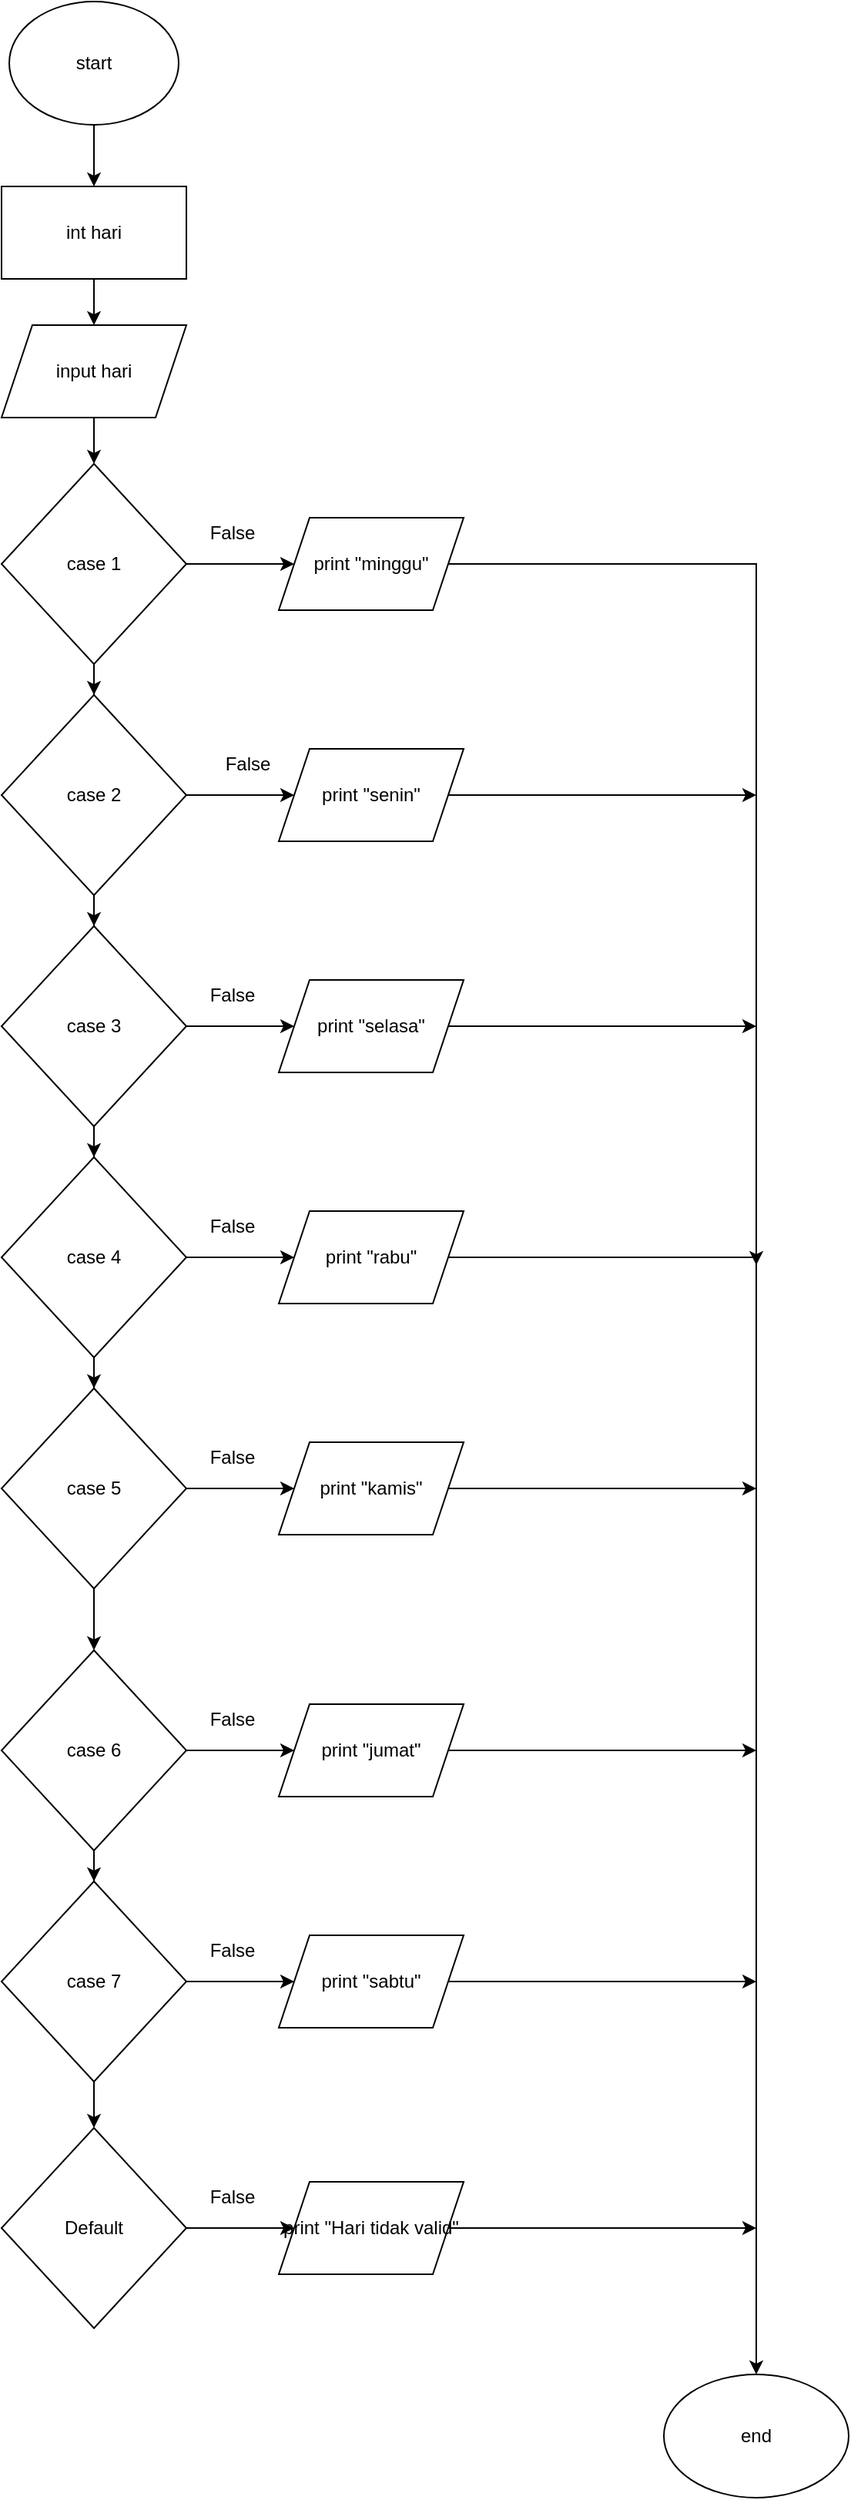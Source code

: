 <mxfile version="13.7.7" type="github">
  <diagram id="C5RBs43oDa-KdzZeNtuy" name="Page-1">
    <mxGraphModel dx="1422" dy="763" grid="1" gridSize="10" guides="1" tooltips="1" connect="1" arrows="1" fold="1" page="1" pageScale="1" pageWidth="827" pageHeight="1169" math="0" shadow="0">
      <root>
        <mxCell id="WIyWlLk6GJQsqaUBKTNV-0" />
        <mxCell id="WIyWlLk6GJQsqaUBKTNV-1" parent="WIyWlLk6GJQsqaUBKTNV-0" />
        <mxCell id="PVWiegsbPPJGI24b19QW-0" value="" style="edgeStyle=orthogonalEdgeStyle;rounded=0;orthogonalLoop=1;jettySize=auto;html=1;" edge="1" parent="WIyWlLk6GJQsqaUBKTNV-1" source="PVWiegsbPPJGI24b19QW-1" target="PVWiegsbPPJGI24b19QW-3">
          <mxGeometry relative="1" as="geometry" />
        </mxCell>
        <mxCell id="PVWiegsbPPJGI24b19QW-1" value="start" style="ellipse;whiteSpace=wrap;html=1;" vertex="1" parent="WIyWlLk6GJQsqaUBKTNV-1">
          <mxGeometry x="95" y="40" width="110" height="80" as="geometry" />
        </mxCell>
        <mxCell id="PVWiegsbPPJGI24b19QW-2" value="" style="edgeStyle=orthogonalEdgeStyle;rounded=0;orthogonalLoop=1;jettySize=auto;html=1;" edge="1" parent="WIyWlLk6GJQsqaUBKTNV-1" source="PVWiegsbPPJGI24b19QW-3" target="PVWiegsbPPJGI24b19QW-5">
          <mxGeometry relative="1" as="geometry" />
        </mxCell>
        <mxCell id="PVWiegsbPPJGI24b19QW-3" value="int hari" style="rounded=0;whiteSpace=wrap;html=1;" vertex="1" parent="WIyWlLk6GJQsqaUBKTNV-1">
          <mxGeometry x="90" y="160" width="120" height="60" as="geometry" />
        </mxCell>
        <mxCell id="PVWiegsbPPJGI24b19QW-4" value="" style="edgeStyle=orthogonalEdgeStyle;rounded=0;orthogonalLoop=1;jettySize=auto;html=1;" edge="1" parent="WIyWlLk6GJQsqaUBKTNV-1" source="PVWiegsbPPJGI24b19QW-5" target="PVWiegsbPPJGI24b19QW-8">
          <mxGeometry relative="1" as="geometry" />
        </mxCell>
        <mxCell id="PVWiegsbPPJGI24b19QW-5" value="input hari" style="shape=parallelogram;perimeter=parallelogramPerimeter;whiteSpace=wrap;html=1;fixedSize=1;" vertex="1" parent="WIyWlLk6GJQsqaUBKTNV-1">
          <mxGeometry x="90" y="250" width="120" height="60" as="geometry" />
        </mxCell>
        <mxCell id="PVWiegsbPPJGI24b19QW-6" value="" style="edgeStyle=orthogonalEdgeStyle;rounded=0;orthogonalLoop=1;jettySize=auto;html=1;" edge="1" parent="WIyWlLk6GJQsqaUBKTNV-1" source="PVWiegsbPPJGI24b19QW-8" target="PVWiegsbPPJGI24b19QW-30">
          <mxGeometry relative="1" as="geometry" />
        </mxCell>
        <mxCell id="PVWiegsbPPJGI24b19QW-7" value="" style="edgeStyle=orthogonalEdgeStyle;rounded=0;orthogonalLoop=1;jettySize=auto;html=1;" edge="1" parent="WIyWlLk6GJQsqaUBKTNV-1" source="PVWiegsbPPJGI24b19QW-8" target="PVWiegsbPPJGI24b19QW-11">
          <mxGeometry relative="1" as="geometry" />
        </mxCell>
        <mxCell id="PVWiegsbPPJGI24b19QW-8" value="case 1" style="rhombus;whiteSpace=wrap;html=1;" vertex="1" parent="WIyWlLk6GJQsqaUBKTNV-1">
          <mxGeometry x="90" y="340" width="120" height="130" as="geometry" />
        </mxCell>
        <mxCell id="PVWiegsbPPJGI24b19QW-9" value="" style="edgeStyle=orthogonalEdgeStyle;rounded=0;orthogonalLoop=1;jettySize=auto;html=1;" edge="1" parent="WIyWlLk6GJQsqaUBKTNV-1" source="PVWiegsbPPJGI24b19QW-11" target="PVWiegsbPPJGI24b19QW-14">
          <mxGeometry relative="1" as="geometry" />
        </mxCell>
        <mxCell id="PVWiegsbPPJGI24b19QW-10" value="" style="edgeStyle=orthogonalEdgeStyle;rounded=0;orthogonalLoop=1;jettySize=auto;html=1;" edge="1" parent="WIyWlLk6GJQsqaUBKTNV-1" source="PVWiegsbPPJGI24b19QW-11" target="PVWiegsbPPJGI24b19QW-32">
          <mxGeometry relative="1" as="geometry" />
        </mxCell>
        <mxCell id="PVWiegsbPPJGI24b19QW-11" value="case 2" style="rhombus;whiteSpace=wrap;html=1;" vertex="1" parent="WIyWlLk6GJQsqaUBKTNV-1">
          <mxGeometry x="90" y="490" width="120" height="130" as="geometry" />
        </mxCell>
        <mxCell id="PVWiegsbPPJGI24b19QW-12" value="" style="edgeStyle=orthogonalEdgeStyle;rounded=0;orthogonalLoop=1;jettySize=auto;html=1;" edge="1" parent="WIyWlLk6GJQsqaUBKTNV-1" source="PVWiegsbPPJGI24b19QW-14" target="PVWiegsbPPJGI24b19QW-17">
          <mxGeometry relative="1" as="geometry" />
        </mxCell>
        <mxCell id="PVWiegsbPPJGI24b19QW-13" value="" style="edgeStyle=orthogonalEdgeStyle;rounded=0;orthogonalLoop=1;jettySize=auto;html=1;" edge="1" parent="WIyWlLk6GJQsqaUBKTNV-1" source="PVWiegsbPPJGI24b19QW-14" target="PVWiegsbPPJGI24b19QW-34">
          <mxGeometry relative="1" as="geometry" />
        </mxCell>
        <mxCell id="PVWiegsbPPJGI24b19QW-14" value="case 3" style="rhombus;whiteSpace=wrap;html=1;" vertex="1" parent="WIyWlLk6GJQsqaUBKTNV-1">
          <mxGeometry x="90" y="640" width="120" height="130" as="geometry" />
        </mxCell>
        <mxCell id="PVWiegsbPPJGI24b19QW-15" value="" style="edgeStyle=orthogonalEdgeStyle;rounded=0;orthogonalLoop=1;jettySize=auto;html=1;" edge="1" parent="WIyWlLk6GJQsqaUBKTNV-1" source="PVWiegsbPPJGI24b19QW-17" target="PVWiegsbPPJGI24b19QW-20">
          <mxGeometry relative="1" as="geometry" />
        </mxCell>
        <mxCell id="PVWiegsbPPJGI24b19QW-16" value="" style="edgeStyle=orthogonalEdgeStyle;rounded=0;orthogonalLoop=1;jettySize=auto;html=1;" edge="1" parent="WIyWlLk6GJQsqaUBKTNV-1" source="PVWiegsbPPJGI24b19QW-17" target="PVWiegsbPPJGI24b19QW-36">
          <mxGeometry relative="1" as="geometry" />
        </mxCell>
        <mxCell id="PVWiegsbPPJGI24b19QW-17" value="case 4" style="rhombus;whiteSpace=wrap;html=1;" vertex="1" parent="WIyWlLk6GJQsqaUBKTNV-1">
          <mxGeometry x="90" y="790" width="120" height="130" as="geometry" />
        </mxCell>
        <mxCell id="PVWiegsbPPJGI24b19QW-18" value="" style="edgeStyle=orthogonalEdgeStyle;rounded=0;orthogonalLoop=1;jettySize=auto;html=1;" edge="1" parent="WIyWlLk6GJQsqaUBKTNV-1" source="PVWiegsbPPJGI24b19QW-20" target="PVWiegsbPPJGI24b19QW-23">
          <mxGeometry relative="1" as="geometry" />
        </mxCell>
        <mxCell id="PVWiegsbPPJGI24b19QW-19" value="" style="edgeStyle=orthogonalEdgeStyle;rounded=0;orthogonalLoop=1;jettySize=auto;html=1;" edge="1" parent="WIyWlLk6GJQsqaUBKTNV-1" source="PVWiegsbPPJGI24b19QW-20" target="PVWiegsbPPJGI24b19QW-38">
          <mxGeometry relative="1" as="geometry" />
        </mxCell>
        <mxCell id="PVWiegsbPPJGI24b19QW-20" value="case 5" style="rhombus;whiteSpace=wrap;html=1;" vertex="1" parent="WIyWlLk6GJQsqaUBKTNV-1">
          <mxGeometry x="90" y="940" width="120" height="130" as="geometry" />
        </mxCell>
        <mxCell id="PVWiegsbPPJGI24b19QW-21" value="" style="edgeStyle=orthogonalEdgeStyle;rounded=0;orthogonalLoop=1;jettySize=auto;html=1;" edge="1" parent="WIyWlLk6GJQsqaUBKTNV-1" source="PVWiegsbPPJGI24b19QW-23" target="PVWiegsbPPJGI24b19QW-26">
          <mxGeometry relative="1" as="geometry" />
        </mxCell>
        <mxCell id="PVWiegsbPPJGI24b19QW-22" value="" style="edgeStyle=orthogonalEdgeStyle;rounded=0;orthogonalLoop=1;jettySize=auto;html=1;" edge="1" parent="WIyWlLk6GJQsqaUBKTNV-1" source="PVWiegsbPPJGI24b19QW-23" target="PVWiegsbPPJGI24b19QW-40">
          <mxGeometry relative="1" as="geometry" />
        </mxCell>
        <mxCell id="PVWiegsbPPJGI24b19QW-23" value="case 6" style="rhombus;whiteSpace=wrap;html=1;" vertex="1" parent="WIyWlLk6GJQsqaUBKTNV-1">
          <mxGeometry x="90" y="1110" width="120" height="130" as="geometry" />
        </mxCell>
        <mxCell id="PVWiegsbPPJGI24b19QW-24" value="" style="edgeStyle=orthogonalEdgeStyle;rounded=0;orthogonalLoop=1;jettySize=auto;html=1;" edge="1" parent="WIyWlLk6GJQsqaUBKTNV-1" source="PVWiegsbPPJGI24b19QW-26" target="PVWiegsbPPJGI24b19QW-42">
          <mxGeometry relative="1" as="geometry" />
        </mxCell>
        <mxCell id="PVWiegsbPPJGI24b19QW-25" value="" style="edgeStyle=orthogonalEdgeStyle;rounded=0;orthogonalLoop=1;jettySize=auto;html=1;" edge="1" parent="WIyWlLk6GJQsqaUBKTNV-1" source="PVWiegsbPPJGI24b19QW-26" target="PVWiegsbPPJGI24b19QW-28">
          <mxGeometry relative="1" as="geometry" />
        </mxCell>
        <mxCell id="PVWiegsbPPJGI24b19QW-26" value="case 7" style="rhombus;whiteSpace=wrap;html=1;" vertex="1" parent="WIyWlLk6GJQsqaUBKTNV-1">
          <mxGeometry x="90" y="1260" width="120" height="130" as="geometry" />
        </mxCell>
        <mxCell id="PVWiegsbPPJGI24b19QW-27" value="" style="edgeStyle=orthogonalEdgeStyle;rounded=0;orthogonalLoop=1;jettySize=auto;html=1;" edge="1" parent="WIyWlLk6GJQsqaUBKTNV-1" source="PVWiegsbPPJGI24b19QW-28" target="PVWiegsbPPJGI24b19QW-44">
          <mxGeometry relative="1" as="geometry" />
        </mxCell>
        <mxCell id="PVWiegsbPPJGI24b19QW-28" value="Default" style="rhombus;whiteSpace=wrap;html=1;" vertex="1" parent="WIyWlLk6GJQsqaUBKTNV-1">
          <mxGeometry x="90" y="1420" width="120" height="130" as="geometry" />
        </mxCell>
        <mxCell id="PVWiegsbPPJGI24b19QW-29" value="" style="edgeStyle=orthogonalEdgeStyle;rounded=0;orthogonalLoop=1;jettySize=auto;html=1;" edge="1" parent="WIyWlLk6GJQsqaUBKTNV-1" source="PVWiegsbPPJGI24b19QW-30" target="PVWiegsbPPJGI24b19QW-45">
          <mxGeometry relative="1" as="geometry" />
        </mxCell>
        <mxCell id="PVWiegsbPPJGI24b19QW-30" value="print &quot;minggu&quot;" style="shape=parallelogram;perimeter=parallelogramPerimeter;whiteSpace=wrap;html=1;fixedSize=1;" vertex="1" parent="WIyWlLk6GJQsqaUBKTNV-1">
          <mxGeometry x="270" y="375" width="120" height="60" as="geometry" />
        </mxCell>
        <mxCell id="PVWiegsbPPJGI24b19QW-31" value="" style="edgeStyle=orthogonalEdgeStyle;rounded=0;orthogonalLoop=1;jettySize=auto;html=1;" edge="1" parent="WIyWlLk6GJQsqaUBKTNV-1" source="PVWiegsbPPJGI24b19QW-32">
          <mxGeometry relative="1" as="geometry">
            <mxPoint x="580" y="555" as="targetPoint" />
          </mxGeometry>
        </mxCell>
        <mxCell id="PVWiegsbPPJGI24b19QW-32" value="print &quot;senin&quot;" style="shape=parallelogram;perimeter=parallelogramPerimeter;whiteSpace=wrap;html=1;fixedSize=1;" vertex="1" parent="WIyWlLk6GJQsqaUBKTNV-1">
          <mxGeometry x="270" y="525" width="120" height="60" as="geometry" />
        </mxCell>
        <mxCell id="PVWiegsbPPJGI24b19QW-33" style="edgeStyle=orthogonalEdgeStyle;rounded=0;orthogonalLoop=1;jettySize=auto;html=1;" edge="1" parent="WIyWlLk6GJQsqaUBKTNV-1" source="PVWiegsbPPJGI24b19QW-34">
          <mxGeometry relative="1" as="geometry">
            <mxPoint x="580" y="705.0" as="targetPoint" />
          </mxGeometry>
        </mxCell>
        <mxCell id="PVWiegsbPPJGI24b19QW-34" value="print &quot;selasa&quot;" style="shape=parallelogram;perimeter=parallelogramPerimeter;whiteSpace=wrap;html=1;fixedSize=1;" vertex="1" parent="WIyWlLk6GJQsqaUBKTNV-1">
          <mxGeometry x="270" y="675" width="120" height="60" as="geometry" />
        </mxCell>
        <mxCell id="PVWiegsbPPJGI24b19QW-35" style="edgeStyle=orthogonalEdgeStyle;rounded=0;orthogonalLoop=1;jettySize=auto;html=1;" edge="1" parent="WIyWlLk6GJQsqaUBKTNV-1" source="PVWiegsbPPJGI24b19QW-36">
          <mxGeometry relative="1" as="geometry">
            <mxPoint x="580" y="860" as="targetPoint" />
            <Array as="points">
              <mxPoint x="580" y="855" />
            </Array>
          </mxGeometry>
        </mxCell>
        <mxCell id="PVWiegsbPPJGI24b19QW-36" value="print &quot;rabu&quot;" style="shape=parallelogram;perimeter=parallelogramPerimeter;whiteSpace=wrap;html=1;fixedSize=1;" vertex="1" parent="WIyWlLk6GJQsqaUBKTNV-1">
          <mxGeometry x="270" y="825" width="120" height="60" as="geometry" />
        </mxCell>
        <mxCell id="PVWiegsbPPJGI24b19QW-37" style="edgeStyle=orthogonalEdgeStyle;rounded=0;orthogonalLoop=1;jettySize=auto;html=1;" edge="1" parent="WIyWlLk6GJQsqaUBKTNV-1" source="PVWiegsbPPJGI24b19QW-38">
          <mxGeometry relative="1" as="geometry">
            <mxPoint x="580" y="1005" as="targetPoint" />
          </mxGeometry>
        </mxCell>
        <mxCell id="PVWiegsbPPJGI24b19QW-38" value="print &quot;kamis&quot;" style="shape=parallelogram;perimeter=parallelogramPerimeter;whiteSpace=wrap;html=1;fixedSize=1;" vertex="1" parent="WIyWlLk6GJQsqaUBKTNV-1">
          <mxGeometry x="270" y="975" width="120" height="60" as="geometry" />
        </mxCell>
        <mxCell id="PVWiegsbPPJGI24b19QW-39" style="edgeStyle=orthogonalEdgeStyle;rounded=0;orthogonalLoop=1;jettySize=auto;html=1;" edge="1" parent="WIyWlLk6GJQsqaUBKTNV-1" source="PVWiegsbPPJGI24b19QW-40">
          <mxGeometry relative="1" as="geometry">
            <mxPoint x="580" y="1175" as="targetPoint" />
          </mxGeometry>
        </mxCell>
        <mxCell id="PVWiegsbPPJGI24b19QW-40" value="print &quot;jumat&quot;" style="shape=parallelogram;perimeter=parallelogramPerimeter;whiteSpace=wrap;html=1;fixedSize=1;" vertex="1" parent="WIyWlLk6GJQsqaUBKTNV-1">
          <mxGeometry x="270" y="1145" width="120" height="60" as="geometry" />
        </mxCell>
        <mxCell id="PVWiegsbPPJGI24b19QW-41" style="edgeStyle=orthogonalEdgeStyle;rounded=0;orthogonalLoop=1;jettySize=auto;html=1;" edge="1" parent="WIyWlLk6GJQsqaUBKTNV-1" source="PVWiegsbPPJGI24b19QW-42">
          <mxGeometry relative="1" as="geometry">
            <mxPoint x="580" y="1325" as="targetPoint" />
          </mxGeometry>
        </mxCell>
        <mxCell id="PVWiegsbPPJGI24b19QW-42" value="print &quot;sabtu&quot;" style="shape=parallelogram;perimeter=parallelogramPerimeter;whiteSpace=wrap;html=1;fixedSize=1;" vertex="1" parent="WIyWlLk6GJQsqaUBKTNV-1">
          <mxGeometry x="270" y="1295" width="120" height="60" as="geometry" />
        </mxCell>
        <mxCell id="PVWiegsbPPJGI24b19QW-43" style="edgeStyle=orthogonalEdgeStyle;rounded=0;orthogonalLoop=1;jettySize=auto;html=1;" edge="1" parent="WIyWlLk6GJQsqaUBKTNV-1" source="PVWiegsbPPJGI24b19QW-44">
          <mxGeometry relative="1" as="geometry">
            <mxPoint x="580" y="1485" as="targetPoint" />
          </mxGeometry>
        </mxCell>
        <mxCell id="PVWiegsbPPJGI24b19QW-44" value="print &quot;Hari tidak valid&quot;" style="shape=parallelogram;perimeter=parallelogramPerimeter;whiteSpace=wrap;html=1;fixedSize=1;" vertex="1" parent="WIyWlLk6GJQsqaUBKTNV-1">
          <mxGeometry x="270" y="1455" width="120" height="60" as="geometry" />
        </mxCell>
        <mxCell id="PVWiegsbPPJGI24b19QW-45" value="end" style="ellipse;whiteSpace=wrap;html=1;" vertex="1" parent="WIyWlLk6GJQsqaUBKTNV-1">
          <mxGeometry x="520" y="1580" width="120" height="80" as="geometry" />
        </mxCell>
        <mxCell id="PVWiegsbPPJGI24b19QW-46" value="False" style="text;html=1;strokeColor=none;fillColor=none;align=center;verticalAlign=middle;whiteSpace=wrap;rounded=0;" vertex="1" parent="WIyWlLk6GJQsqaUBKTNV-1">
          <mxGeometry x="220" y="375" width="40" height="20" as="geometry" />
        </mxCell>
        <mxCell id="PVWiegsbPPJGI24b19QW-47" value="False" style="text;html=1;strokeColor=none;fillColor=none;align=center;verticalAlign=middle;whiteSpace=wrap;rounded=0;" vertex="1" parent="WIyWlLk6GJQsqaUBKTNV-1">
          <mxGeometry x="230" y="525" width="40" height="20" as="geometry" />
        </mxCell>
        <mxCell id="PVWiegsbPPJGI24b19QW-48" value="False" style="text;html=1;strokeColor=none;fillColor=none;align=center;verticalAlign=middle;whiteSpace=wrap;rounded=0;" vertex="1" parent="WIyWlLk6GJQsqaUBKTNV-1">
          <mxGeometry x="220" y="675" width="40" height="20" as="geometry" />
        </mxCell>
        <mxCell id="PVWiegsbPPJGI24b19QW-49" value="False" style="text;html=1;strokeColor=none;fillColor=none;align=center;verticalAlign=middle;whiteSpace=wrap;rounded=0;" vertex="1" parent="WIyWlLk6GJQsqaUBKTNV-1">
          <mxGeometry x="220" y="825" width="40" height="20" as="geometry" />
        </mxCell>
        <mxCell id="PVWiegsbPPJGI24b19QW-50" value="False" style="text;html=1;strokeColor=none;fillColor=none;align=center;verticalAlign=middle;whiteSpace=wrap;rounded=0;" vertex="1" parent="WIyWlLk6GJQsqaUBKTNV-1">
          <mxGeometry x="220" y="975" width="40" height="20" as="geometry" />
        </mxCell>
        <mxCell id="PVWiegsbPPJGI24b19QW-51" value="False" style="text;html=1;strokeColor=none;fillColor=none;align=center;verticalAlign=middle;whiteSpace=wrap;rounded=0;" vertex="1" parent="WIyWlLk6GJQsqaUBKTNV-1">
          <mxGeometry x="220" y="1145" width="40" height="20" as="geometry" />
        </mxCell>
        <mxCell id="PVWiegsbPPJGI24b19QW-52" value="False" style="text;html=1;strokeColor=none;fillColor=none;align=center;verticalAlign=middle;whiteSpace=wrap;rounded=0;" vertex="1" parent="WIyWlLk6GJQsqaUBKTNV-1">
          <mxGeometry x="220" y="1295" width="40" height="20" as="geometry" />
        </mxCell>
        <mxCell id="PVWiegsbPPJGI24b19QW-53" value="False" style="text;html=1;strokeColor=none;fillColor=none;align=center;verticalAlign=middle;whiteSpace=wrap;rounded=0;" vertex="1" parent="WIyWlLk6GJQsqaUBKTNV-1">
          <mxGeometry x="220" y="1455" width="40" height="20" as="geometry" />
        </mxCell>
      </root>
    </mxGraphModel>
  </diagram>
</mxfile>
